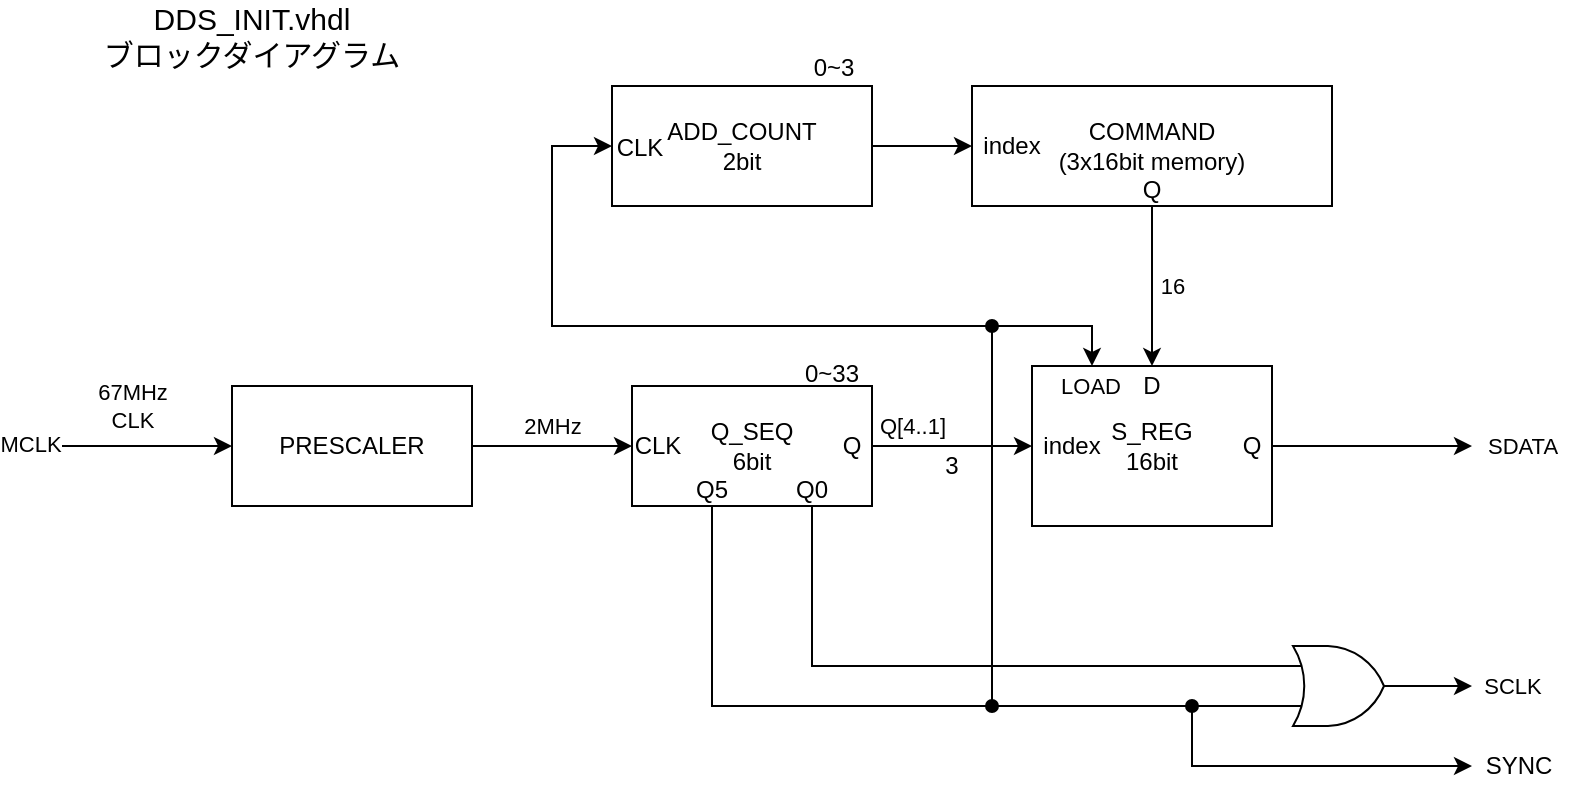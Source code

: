 <mxfile version="28.2.0">
  <diagram name="ページ1" id="NYXn5EWM33A1G-W-kC1i">
    <mxGraphModel dx="693" dy="823" grid="1" gridSize="10" guides="1" tooltips="1" connect="1" arrows="1" fold="1" page="1" pageScale="1" pageWidth="1169" pageHeight="827" math="0" shadow="0">
      <root>
        <mxCell id="0" />
        <mxCell id="1" parent="0" />
        <mxCell id="Q6LvoUqMAAajnmm532Q1-3" value="S_REG&lt;div&gt;16bit&lt;/div&gt;" style="rounded=0;whiteSpace=wrap;html=1;" vertex="1" parent="1">
          <mxGeometry x="560" y="360" width="120" height="80" as="geometry" />
        </mxCell>
        <mxCell id="Q6LvoUqMAAajnmm532Q1-7" value="2MHz" style="edgeStyle=orthogonalEdgeStyle;rounded=0;orthogonalLoop=1;jettySize=auto;html=1;exitX=1;exitY=0.5;exitDx=0;exitDy=0;entryX=0;entryY=0.5;entryDx=0;entryDy=0;" edge="1" parent="1" source="Q6LvoUqMAAajnmm532Q1-1" target="Q6LvoUqMAAajnmm532Q1-2">
          <mxGeometry y="10" relative="1" as="geometry">
            <mxPoint as="offset" />
          </mxGeometry>
        </mxCell>
        <mxCell id="Q6LvoUqMAAajnmm532Q1-13" style="edgeStyle=orthogonalEdgeStyle;rounded=0;orthogonalLoop=1;jettySize=auto;html=1;exitX=0;exitY=0.5;exitDx=0;exitDy=0;startArrow=classic;startFill=1;endArrow=none;endFill=0;" edge="1" parent="1" source="Q6LvoUqMAAajnmm532Q1-1">
          <mxGeometry relative="1" as="geometry">
            <mxPoint x="60" y="400" as="targetPoint" />
            <Array as="points">
              <mxPoint x="70" y="400" />
            </Array>
          </mxGeometry>
        </mxCell>
        <mxCell id="Q6LvoUqMAAajnmm532Q1-14" value="67MHz&lt;div&gt;CLK&lt;/div&gt;" style="edgeLabel;html=1;align=center;verticalAlign=middle;resizable=0;points=[];" vertex="1" connectable="0" parent="Q6LvoUqMAAajnmm532Q1-13">
          <mxGeometry x="0.37" relative="1" as="geometry">
            <mxPoint x="18" y="-20" as="offset" />
          </mxGeometry>
        </mxCell>
        <mxCell id="Q6LvoUqMAAajnmm532Q1-59" value="MCLK" style="edgeLabel;html=1;align=center;verticalAlign=middle;resizable=0;points=[];" vertex="1" connectable="0" parent="Q6LvoUqMAAajnmm532Q1-13">
          <mxGeometry x="1" y="-1" relative="1" as="geometry">
            <mxPoint x="-1" as="offset" />
          </mxGeometry>
        </mxCell>
        <mxCell id="Q6LvoUqMAAajnmm532Q1-1" value="PRESCALER" style="rounded=0;whiteSpace=wrap;html=1;" vertex="1" parent="1">
          <mxGeometry x="160" y="370" width="120" height="60" as="geometry" />
        </mxCell>
        <mxCell id="Q6LvoUqMAAajnmm532Q1-8" style="edgeStyle=orthogonalEdgeStyle;rounded=0;orthogonalLoop=1;jettySize=auto;html=1;exitX=1;exitY=0.5;exitDx=0;exitDy=0;" edge="1" parent="1" source="Q6LvoUqMAAajnmm532Q1-2" target="Q6LvoUqMAAajnmm532Q1-3">
          <mxGeometry relative="1" as="geometry" />
        </mxCell>
        <mxCell id="Q6LvoUqMAAajnmm532Q1-15" value="Q[4..1]" style="edgeLabel;html=1;align=center;verticalAlign=middle;resizable=0;points=[];" vertex="1" connectable="0" parent="Q6LvoUqMAAajnmm532Q1-8">
          <mxGeometry x="0.2" y="-2" relative="1" as="geometry">
            <mxPoint x="-28" y="-12" as="offset" />
          </mxGeometry>
        </mxCell>
        <mxCell id="Q6LvoUqMAAajnmm532Q1-2" value="Q_SEQ&lt;div&gt;6bit&lt;/div&gt;" style="rounded=0;whiteSpace=wrap;html=1;" vertex="1" parent="1">
          <mxGeometry x="360" y="370" width="120" height="60" as="geometry" />
        </mxCell>
        <mxCell id="Q6LvoUqMAAajnmm532Q1-39" style="edgeStyle=orthogonalEdgeStyle;rounded=0;orthogonalLoop=1;jettySize=auto;html=1;exitX=0.25;exitY=0;exitDx=0;exitDy=0;startArrow=classic;startFill=1;endArrow=none;endFill=0;" edge="1" parent="1" source="Q6LvoUqMAAajnmm532Q1-3">
          <mxGeometry relative="1" as="geometry">
            <mxPoint x="540" y="530" as="targetPoint" />
          </mxGeometry>
        </mxCell>
        <mxCell id="Q6LvoUqMAAajnmm532Q1-40" value="LOAD" style="edgeLabel;html=1;align=center;verticalAlign=middle;resizable=0;points=[];" vertex="1" connectable="0" parent="Q6LvoUqMAAajnmm532Q1-39">
          <mxGeometry x="-0.916" y="1" relative="1" as="geometry">
            <mxPoint y="21" as="offset" />
          </mxGeometry>
        </mxCell>
        <mxCell id="Q6LvoUqMAAajnmm532Q1-10" style="edgeStyle=orthogonalEdgeStyle;rounded=0;orthogonalLoop=1;jettySize=auto;html=1;exitX=0.5;exitY=1;exitDx=0;exitDy=0;entryX=0.5;entryY=0.167;entryDx=0;entryDy=0;entryPerimeter=0;" edge="1" parent="1" source="Q6LvoUqMAAajnmm532Q1-5" target="Q6LvoUqMAAajnmm532Q1-22">
          <mxGeometry relative="1" as="geometry">
            <mxPoint x="620.0" y="250" as="targetPoint" />
          </mxGeometry>
        </mxCell>
        <mxCell id="Q6LvoUqMAAajnmm532Q1-37" value="16" style="edgeLabel;html=1;align=center;verticalAlign=middle;resizable=0;points=[];" vertex="1" connectable="0" parent="Q6LvoUqMAAajnmm532Q1-10">
          <mxGeometry x="-0.015" y="2" relative="1" as="geometry">
            <mxPoint x="8" as="offset" />
          </mxGeometry>
        </mxCell>
        <mxCell id="Q6LvoUqMAAajnmm532Q1-5" value="COMMAND&lt;div&gt;(3x16bit memory)&lt;/div&gt;" style="rounded=0;whiteSpace=wrap;html=1;" vertex="1" parent="1">
          <mxGeometry x="530" y="220" width="180" height="60" as="geometry" />
        </mxCell>
        <mxCell id="Q6LvoUqMAAajnmm532Q1-29" style="edgeStyle=orthogonalEdgeStyle;rounded=0;orthogonalLoop=1;jettySize=auto;html=1;" edge="1" parent="1" source="Q6LvoUqMAAajnmm532Q1-6">
          <mxGeometry relative="1" as="geometry">
            <mxPoint x="780" y="520" as="targetPoint" />
          </mxGeometry>
        </mxCell>
        <mxCell id="Q6LvoUqMAAajnmm532Q1-30" value="SCLK" style="edgeLabel;html=1;align=center;verticalAlign=middle;resizable=0;points=[];" vertex="1" connectable="0" parent="Q6LvoUqMAAajnmm532Q1-29">
          <mxGeometry x="1" y="2" relative="1" as="geometry">
            <mxPoint x="20" y="2" as="offset" />
          </mxGeometry>
        </mxCell>
        <mxCell id="Q6LvoUqMAAajnmm532Q1-6" value="" style="verticalLabelPosition=bottom;shadow=0;dashed=0;align=center;html=1;verticalAlign=top;shape=mxgraph.electrical.logic_gates.logic_gate;operation=or;" vertex="1" parent="1">
          <mxGeometry x="680" y="500" width="70" height="40" as="geometry" />
        </mxCell>
        <mxCell id="Q6LvoUqMAAajnmm532Q1-16" value="3" style="text;html=1;align=center;verticalAlign=middle;whiteSpace=wrap;rounded=0;" vertex="1" parent="1">
          <mxGeometry x="490" y="395" width="60" height="30" as="geometry" />
        </mxCell>
        <mxCell id="Q6LvoUqMAAajnmm532Q1-17" value="Q" style="text;html=1;align=center;verticalAlign=middle;whiteSpace=wrap;rounded=0;" vertex="1" parent="1">
          <mxGeometry x="440" y="385" width="60" height="30" as="geometry" />
        </mxCell>
        <mxCell id="Q6LvoUqMAAajnmm532Q1-18" value="index" style="text;html=1;align=center;verticalAlign=middle;whiteSpace=wrap;rounded=0;" vertex="1" parent="1">
          <mxGeometry x="550" y="385" width="60" height="30" as="geometry" />
        </mxCell>
        <mxCell id="Q6LvoUqMAAajnmm532Q1-20" style="edgeStyle=orthogonalEdgeStyle;rounded=0;orthogonalLoop=1;jettySize=auto;html=1;exitX=1;exitY=0.5;exitDx=0;exitDy=0;" edge="1" parent="1" source="Q6LvoUqMAAajnmm532Q1-19">
          <mxGeometry relative="1" as="geometry">
            <mxPoint x="780" y="400" as="targetPoint" />
            <Array as="points">
              <mxPoint x="735" y="400" />
            </Array>
          </mxGeometry>
        </mxCell>
        <mxCell id="Q6LvoUqMAAajnmm532Q1-21" value="SDATA" style="edgeLabel;html=1;align=center;verticalAlign=middle;resizable=0;points=[];" vertex="1" connectable="0" parent="Q6LvoUqMAAajnmm532Q1-20">
          <mxGeometry x="1" y="-2" relative="1" as="geometry">
            <mxPoint x="25" y="-2" as="offset" />
          </mxGeometry>
        </mxCell>
        <mxCell id="Q6LvoUqMAAajnmm532Q1-19" value="Q" style="text;html=1;align=center;verticalAlign=middle;whiteSpace=wrap;rounded=0;" vertex="1" parent="1">
          <mxGeometry x="660" y="385" width="20" height="30" as="geometry" />
        </mxCell>
        <mxCell id="Q6LvoUqMAAajnmm532Q1-22" value="D" style="text;html=1;align=center;verticalAlign=middle;whiteSpace=wrap;rounded=0;" vertex="1" parent="1">
          <mxGeometry x="610" y="355" width="20" height="30" as="geometry" />
        </mxCell>
        <mxCell id="Q6LvoUqMAAajnmm532Q1-23" value="Q0" style="text;html=1;align=center;verticalAlign=middle;whiteSpace=wrap;rounded=0;" vertex="1" parent="1">
          <mxGeometry x="440" y="417" width="20" height="10" as="geometry" />
        </mxCell>
        <mxCell id="Q6LvoUqMAAajnmm532Q1-24" value="Q5" style="text;html=1;align=center;verticalAlign=middle;whiteSpace=wrap;rounded=0;" vertex="1" parent="1">
          <mxGeometry x="390" y="417" width="20" height="10" as="geometry" />
        </mxCell>
        <mxCell id="Q6LvoUqMAAajnmm532Q1-27" style="edgeStyle=orthogonalEdgeStyle;rounded=0;orthogonalLoop=1;jettySize=auto;html=1;exitX=0.75;exitY=1;exitDx=0;exitDy=0;entryX=0;entryY=0.25;entryDx=0;entryDy=0;entryPerimeter=0;endArrow=none;endFill=0;" edge="1" parent="1" source="Q6LvoUqMAAajnmm532Q1-2" target="Q6LvoUqMAAajnmm532Q1-6">
          <mxGeometry relative="1" as="geometry" />
        </mxCell>
        <mxCell id="Q6LvoUqMAAajnmm532Q1-28" style="edgeStyle=orthogonalEdgeStyle;rounded=0;orthogonalLoop=1;jettySize=auto;html=1;entryX=0;entryY=0.75;entryDx=0;entryDy=0;entryPerimeter=0;endArrow=none;endFill=0;" edge="1" parent="1" target="Q6LvoUqMAAajnmm532Q1-6">
          <mxGeometry relative="1" as="geometry">
            <mxPoint x="400" y="430" as="sourcePoint" />
            <Array as="points">
              <mxPoint x="400" y="530" />
            </Array>
          </mxGeometry>
        </mxCell>
        <mxCell id="Q6LvoUqMAAajnmm532Q1-31" value="" style="endArrow=classic;html=1;rounded=0;" edge="1" parent="1" source="Q6LvoUqMAAajnmm532Q1-32">
          <mxGeometry width="50" height="50" relative="1" as="geometry">
            <mxPoint x="640" y="530" as="sourcePoint" />
            <mxPoint x="780" y="560" as="targetPoint" />
            <Array as="points">
              <mxPoint x="640" y="560" />
            </Array>
          </mxGeometry>
        </mxCell>
        <mxCell id="Q6LvoUqMAAajnmm532Q1-34" value="" style="endArrow=none;html=1;rounded=0;endFill=0;" edge="1" parent="1" target="Q6LvoUqMAAajnmm532Q1-32">
          <mxGeometry width="50" height="50" relative="1" as="geometry">
            <mxPoint x="640" y="530" as="sourcePoint" />
            <mxPoint x="780" y="560" as="targetPoint" />
            <Array as="points" />
          </mxGeometry>
        </mxCell>
        <mxCell id="Q6LvoUqMAAajnmm532Q1-32" value="" style="ellipse;whiteSpace=wrap;html=1;aspect=fixed;strokeWidth=1;fillStyle=solid;fillColor=#000000;" vertex="1" parent="1">
          <mxGeometry x="637" y="527" width="6" height="6" as="geometry" />
        </mxCell>
        <mxCell id="Q6LvoUqMAAajnmm532Q1-36" value="SYNC" style="text;html=1;align=center;verticalAlign=middle;resizable=0;points=[];autosize=1;strokeColor=none;fillColor=none;" vertex="1" parent="1">
          <mxGeometry x="773" y="545" width="60" height="30" as="geometry" />
        </mxCell>
        <mxCell id="Q6LvoUqMAAajnmm532Q1-43" style="edgeStyle=orthogonalEdgeStyle;rounded=0;orthogonalLoop=1;jettySize=auto;html=1;entryX=0;entryY=0.5;entryDx=0;entryDy=0;" edge="1" parent="1" source="Q6LvoUqMAAajnmm532Q1-42" target="Q6LvoUqMAAajnmm532Q1-5">
          <mxGeometry relative="1" as="geometry" />
        </mxCell>
        <mxCell id="Q6LvoUqMAAajnmm532Q1-48" style="edgeStyle=orthogonalEdgeStyle;rounded=0;orthogonalLoop=1;jettySize=auto;html=1;endArrow=none;endFill=0;startArrow=classic;startFill=1;" edge="1" parent="1" source="Q6LvoUqMAAajnmm532Q1-42">
          <mxGeometry relative="1" as="geometry">
            <mxPoint x="540" y="340" as="targetPoint" />
            <mxPoint x="380" y="290" as="sourcePoint" />
            <Array as="points">
              <mxPoint x="320" y="250" />
              <mxPoint x="320" y="340" />
            </Array>
          </mxGeometry>
        </mxCell>
        <mxCell id="Q6LvoUqMAAajnmm532Q1-42" value="ADD_COUNT&lt;br&gt;2bit" style="rounded=0;whiteSpace=wrap;html=1;labelPosition=center;verticalLabelPosition=middle;align=center;verticalAlign=middle;" vertex="1" parent="1">
          <mxGeometry x="350" y="220" width="130" height="60" as="geometry" />
        </mxCell>
        <mxCell id="Q6LvoUqMAAajnmm532Q1-44" value="index" style="text;html=1;align=center;verticalAlign=middle;whiteSpace=wrap;rounded=0;" vertex="1" parent="1">
          <mxGeometry x="540" y="245" width="20" height="10" as="geometry" />
        </mxCell>
        <mxCell id="Q6LvoUqMAAajnmm532Q1-47" value="Q" style="text;html=1;align=center;verticalAlign=middle;whiteSpace=wrap;rounded=0;" vertex="1" parent="1">
          <mxGeometry x="590" y="257" width="60" height="30" as="geometry" />
        </mxCell>
        <mxCell id="Q6LvoUqMAAajnmm532Q1-49" value="" style="ellipse;whiteSpace=wrap;html=1;aspect=fixed;strokeWidth=1;fillStyle=solid;fillColor=#000000;" vertex="1" parent="1">
          <mxGeometry x="537" y="527" width="6" height="6" as="geometry" />
        </mxCell>
        <mxCell id="Q6LvoUqMAAajnmm532Q1-50" value="" style="ellipse;whiteSpace=wrap;html=1;aspect=fixed;strokeWidth=1;fillStyle=solid;fillColor=#000000;" vertex="1" parent="1">
          <mxGeometry x="537" y="337" width="6" height="6" as="geometry" />
        </mxCell>
        <mxCell id="Q6LvoUqMAAajnmm532Q1-52" value="CLK" style="text;html=1;align=center;verticalAlign=middle;whiteSpace=wrap;rounded=0;" vertex="1" parent="1">
          <mxGeometry x="343" y="385" width="60" height="30" as="geometry" />
        </mxCell>
        <mxCell id="Q6LvoUqMAAajnmm532Q1-53" value="CLK" style="text;html=1;align=center;verticalAlign=middle;whiteSpace=wrap;rounded=0;" vertex="1" parent="1">
          <mxGeometry x="334" y="236" width="60" height="30" as="geometry" />
        </mxCell>
        <mxCell id="Q6LvoUqMAAajnmm532Q1-58" value="DDS_INIT.vhdl&lt;div&gt;ブロックダイアグラム&lt;/div&gt;" style="text;html=1;align=center;verticalAlign=middle;whiteSpace=wrap;rounded=0;fontSize=15;" vertex="1" parent="1">
          <mxGeometry x="80" y="180" width="180" height="30" as="geometry" />
        </mxCell>
        <mxCell id="Q6LvoUqMAAajnmm532Q1-62" value="0~3" style="text;html=1;align=center;verticalAlign=middle;whiteSpace=wrap;rounded=0;" vertex="1" parent="1">
          <mxGeometry x="431" y="196" width="60" height="30" as="geometry" />
        </mxCell>
        <mxCell id="Q6LvoUqMAAajnmm532Q1-63" value="0~33" style="text;html=1;align=center;verticalAlign=middle;whiteSpace=wrap;rounded=0;" vertex="1" parent="1">
          <mxGeometry x="430" y="349" width="60" height="30" as="geometry" />
        </mxCell>
      </root>
    </mxGraphModel>
  </diagram>
</mxfile>
